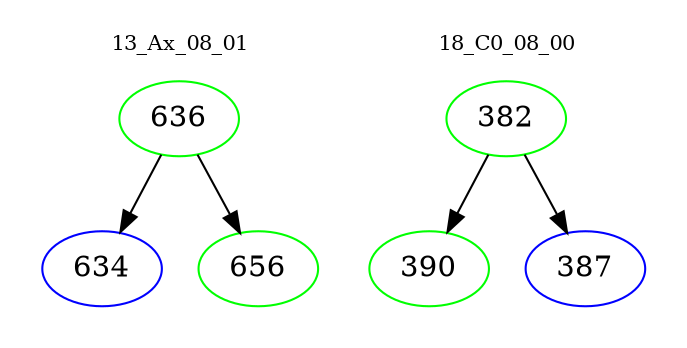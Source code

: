 digraph{
subgraph cluster_0 {
color = white
label = "13_Ax_08_01";
fontsize=10;
T0_636 [label="636", color="green"]
T0_636 -> T0_634 [color="black"]
T0_634 [label="634", color="blue"]
T0_636 -> T0_656 [color="black"]
T0_656 [label="656", color="green"]
}
subgraph cluster_1 {
color = white
label = "18_C0_08_00";
fontsize=10;
T1_382 [label="382", color="green"]
T1_382 -> T1_390 [color="black"]
T1_390 [label="390", color="green"]
T1_382 -> T1_387 [color="black"]
T1_387 [label="387", color="blue"]
}
}

